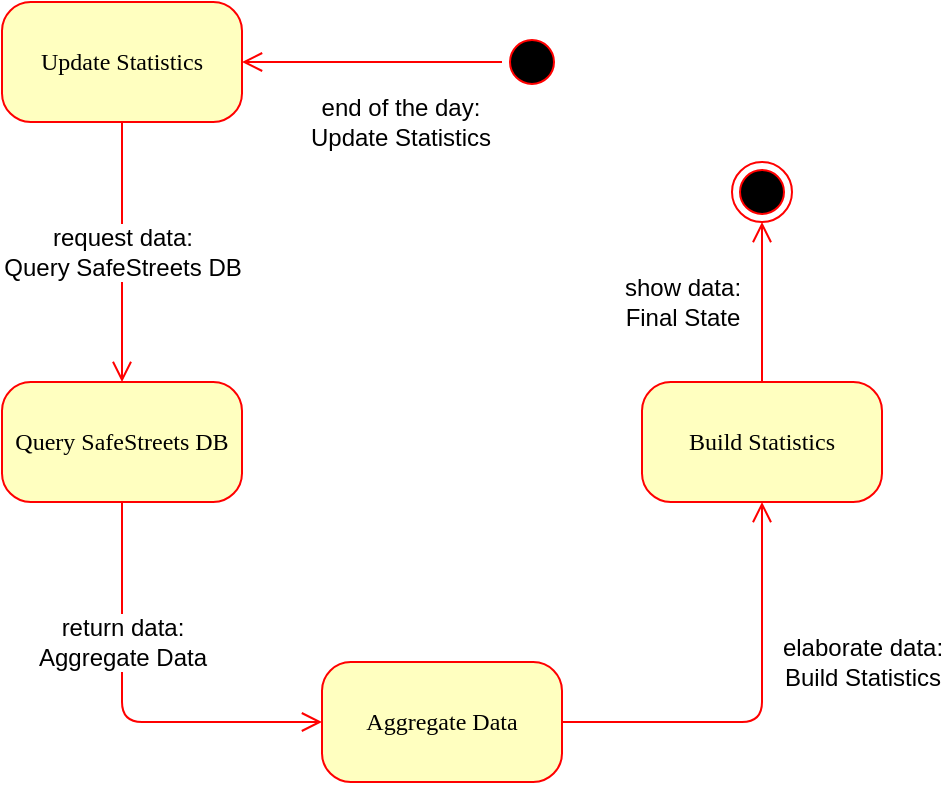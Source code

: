 <mxfile version="12.2.9" type="device" pages="1"><diagram name="Page-1" id="58cdce13-f638-feb5-8d6f-7d28b1aa9fa0"><mxGraphModel dx="2048" dy="731" grid="1" gridSize="10" guides="1" tooltips="1" connect="1" arrows="1" fold="1" page="1" pageScale="1" pageWidth="1100" pageHeight="850" background="#ffffff" math="0" shadow="0"><root><mxCell id="0"/><mxCell id="1" parent="0"/><mxCell id="382b91b5511bd0f7-1" value="" style="ellipse;html=1;shape=startState;fillColor=#000000;strokeColor=#ff0000;rounded=1;shadow=0;comic=0;labelBackgroundColor=none;fontFamily=Verdana;fontSize=12;fontColor=#000000;align=center;direction=south;" parent="1" vertex="1"><mxGeometry x="580" y="135" width="30" height="30" as="geometry"/></mxCell><mxCell id="382b91b5511bd0f7-6" value="Update Statistics" style="rounded=1;whiteSpace=wrap;html=1;arcSize=24;fillColor=#ffffc0;strokeColor=#ff0000;shadow=0;comic=0;labelBackgroundColor=none;fontFamily=Verdana;fontSize=12;fontColor=#000000;align=center;" parent="1" vertex="1"><mxGeometry x="330" y="120" width="120" height="60" as="geometry"/></mxCell><mxCell id="2a3bc250acf0617d-9" style="edgeStyle=orthogonalEdgeStyle;html=1;labelBackgroundColor=none;endArrow=open;endSize=8;strokeColor=#ff0000;fontFamily=Verdana;fontSize=12;align=left;" parent="1" source="382b91b5511bd0f7-1" target="382b91b5511bd0f7-6" edge="1"><mxGeometry relative="1" as="geometry"/></mxCell><mxCell id="M1bacRtBzFHAj5uckSJA-1" value="end of the day:&lt;br&gt;Update Statistics" style="text;html=1;resizable=0;points=[];align=center;verticalAlign=middle;labelBackgroundColor=#ffffff;" parent="2a3bc250acf0617d-9" vertex="1" connectable="0"><mxGeometry x="-0.25" y="2" relative="1" as="geometry"><mxPoint x="-2" y="28" as="offset"/></mxGeometry></mxCell><mxCell id="M1bacRtBzFHAj5uckSJA-2" value="" style="ellipse;html=1;shape=endState;fillColor=#000000;strokeColor=#ff0000;rounded=1;shadow=0;comic=0;labelBackgroundColor=none;fontFamily=Verdana;fontSize=12;fontColor=#000000;align=center;" parent="1" vertex="1"><mxGeometry x="695" y="200" width="30" height="30" as="geometry"/></mxCell><mxCell id="M1bacRtBzFHAj5uckSJA-7" style="edgeStyle=elbowEdgeStyle;html=1;labelBackgroundColor=none;endArrow=open;endSize=8;strokeColor=#ff0000;fontFamily=Verdana;fontSize=12;align=left;exitX=0.25;exitY=1;entryX=0.5;entryY=0;entryDx=0;entryDy=0;" parent="1" edge="1" target="M1bacRtBzFHAj5uckSJA-11"><mxGeometry relative="1" as="geometry"><mxPoint x="390" y="180" as="sourcePoint"/><mxPoint x="390" y="270" as="targetPoint"/></mxGeometry></mxCell><mxCell id="Iq1QipWebSGXUXH5735N-1" value="request data:&lt;br&gt;Query SafeStreets DB" style="text;html=1;align=center;verticalAlign=middle;resizable=0;points=[];;labelBackgroundColor=#ffffff;" vertex="1" connectable="0" parent="M1bacRtBzFHAj5uckSJA-7"><mxGeometry y="-11" relative="1" as="geometry"><mxPoint x="11" as="offset"/></mxGeometry></mxCell><mxCell id="M1bacRtBzFHAj5uckSJA-11" value="Query SafeStreets DB" style="rounded=1;whiteSpace=wrap;html=1;arcSize=24;fillColor=#ffffc0;strokeColor=#ff0000;shadow=0;comic=0;labelBackgroundColor=none;fontFamily=Verdana;fontSize=12;fontColor=#000000;align=center;" parent="1" vertex="1"><mxGeometry x="330" y="310" width="120" height="60" as="geometry"/></mxCell><mxCell id="M1bacRtBzFHAj5uckSJA-12" value="Aggregate Data" style="rounded=1;whiteSpace=wrap;html=1;arcSize=24;fillColor=#ffffc0;strokeColor=#ff0000;shadow=0;comic=0;labelBackgroundColor=none;fontFamily=Verdana;fontSize=12;fontColor=#000000;align=center;" parent="1" vertex="1"><mxGeometry x="490" y="450" width="120" height="60" as="geometry"/></mxCell><mxCell id="M1bacRtBzFHAj5uckSJA-16" style="edgeStyle=elbowEdgeStyle;html=1;labelBackgroundColor=none;endArrow=open;endSize=8;strokeColor=#ff0000;fontFamily=Verdana;fontSize=12;align=left;entryX=0;entryY=0.5;entryDx=0;entryDy=0;exitX=0.5;exitY=1;exitDx=0;exitDy=0;" parent="1" source="M1bacRtBzFHAj5uckSJA-11" target="M1bacRtBzFHAj5uckSJA-12" edge="1"><mxGeometry relative="1" as="geometry"><mxPoint x="390" y="550" as="sourcePoint"/><mxPoint x="539.5" y="635" as="targetPoint"/><Array as="points"><mxPoint x="390" y="480"/><mxPoint x="390" y="560"/></Array></mxGeometry></mxCell><mxCell id="M1bacRtBzFHAj5uckSJA-17" value="return data:&lt;br&gt;Aggregate Data" style="text;html=1;resizable=0;points=[];align=center;verticalAlign=middle;labelBackgroundColor=#ffffff;" parent="M1bacRtBzFHAj5uckSJA-16" vertex="1" connectable="0"><mxGeometry x="0.282" relative="1" as="geometry"><mxPoint x="-25" y="-40" as="offset"/></mxGeometry></mxCell><mxCell id="M1bacRtBzFHAj5uckSJA-18" value="Build Statistics" style="rounded=1;whiteSpace=wrap;html=1;arcSize=24;fillColor=#ffffc0;strokeColor=#ff0000;shadow=0;comic=0;labelBackgroundColor=none;fontFamily=Verdana;fontSize=12;fontColor=#000000;align=center;" parent="1" vertex="1"><mxGeometry x="650" y="310" width="120" height="60" as="geometry"/></mxCell><mxCell id="M1bacRtBzFHAj5uckSJA-20" style="edgeStyle=elbowEdgeStyle;html=1;labelBackgroundColor=none;endArrow=open;endSize=8;strokeColor=#ff0000;fontFamily=Verdana;fontSize=12;align=left;exitX=1;exitY=0.5;exitDx=0;exitDy=0;entryX=0.5;entryY=1;entryDx=0;entryDy=0;" parent="1" source="M1bacRtBzFHAj5uckSJA-12" target="M1bacRtBzFHAj5uckSJA-18" edge="1"><mxGeometry relative="1" as="geometry"><mxPoint x="750" y="395" as="sourcePoint"/><mxPoint x="750" y="485" as="targetPoint"/><Array as="points"><mxPoint x="710" y="430"/></Array></mxGeometry></mxCell><mxCell id="M1bacRtBzFHAj5uckSJA-21" value="elaborate data:&lt;br&gt;Build Statistics&lt;br&gt;" style="text;html=1;resizable=0;points=[];align=center;verticalAlign=middle;labelBackgroundColor=#ffffff;" parent="M1bacRtBzFHAj5uckSJA-20" vertex="1" connectable="0"><mxGeometry x="0.163" y="3" relative="1" as="geometry"><mxPoint x="53" y="-8" as="offset"/></mxGeometry></mxCell><mxCell id="M1bacRtBzFHAj5uckSJA-22" style="edgeStyle=elbowEdgeStyle;html=1;labelBackgroundColor=none;endArrow=open;endSize=8;strokeColor=#ff0000;fontFamily=Verdana;fontSize=12;align=left;exitX=0.5;exitY=0;exitDx=0;exitDy=0;entryX=0.5;entryY=1;entryDx=0;entryDy=0;" parent="1" source="M1bacRtBzFHAj5uckSJA-18" target="M1bacRtBzFHAj5uckSJA-2" edge="1"><mxGeometry relative="1" as="geometry"><mxPoint x="840" y="325" as="sourcePoint"/><mxPoint x="840" y="415" as="targetPoint"/></mxGeometry></mxCell><mxCell id="M1bacRtBzFHAj5uckSJA-23" value="show data:&lt;br&gt;Final State" style="text;html=1;resizable=0;points=[];align=center;verticalAlign=middle;labelBackgroundColor=#ffffff;" parent="M1bacRtBzFHAj5uckSJA-22" vertex="1" connectable="0"><mxGeometry y="24" relative="1" as="geometry"><mxPoint x="-16" as="offset"/></mxGeometry></mxCell></root></mxGraphModel></diagram></mxfile>
